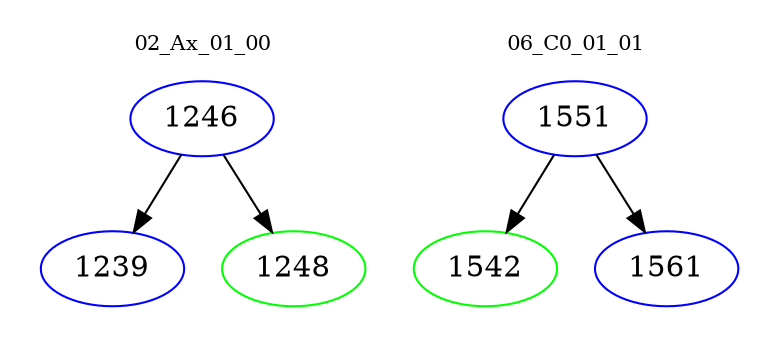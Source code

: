 digraph{
subgraph cluster_0 {
color = white
label = "02_Ax_01_00";
fontsize=10;
T0_1246 [label="1246", color="blue"]
T0_1246 -> T0_1239 [color="black"]
T0_1239 [label="1239", color="blue"]
T0_1246 -> T0_1248 [color="black"]
T0_1248 [label="1248", color="green"]
}
subgraph cluster_1 {
color = white
label = "06_C0_01_01";
fontsize=10;
T1_1551 [label="1551", color="blue"]
T1_1551 -> T1_1542 [color="black"]
T1_1542 [label="1542", color="green"]
T1_1551 -> T1_1561 [color="black"]
T1_1561 [label="1561", color="blue"]
}
}
